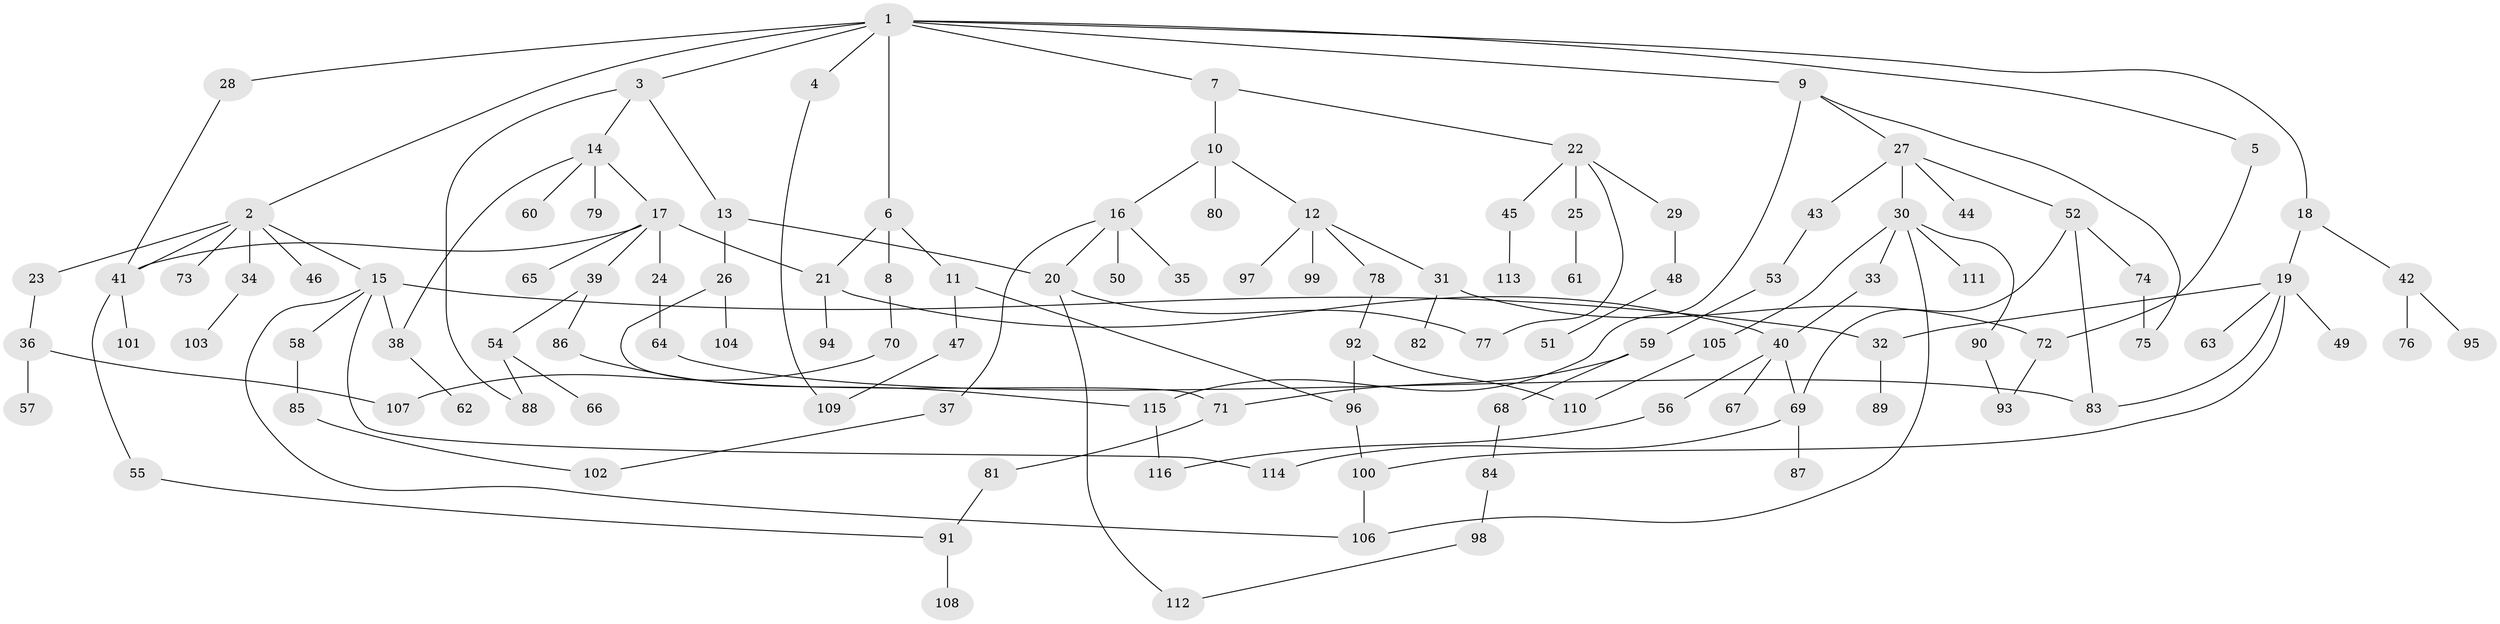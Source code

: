// Generated by graph-tools (version 1.1) at 2025/49/03/09/25 03:49:21]
// undirected, 116 vertices, 144 edges
graph export_dot {
graph [start="1"]
  node [color=gray90,style=filled];
  1;
  2;
  3;
  4;
  5;
  6;
  7;
  8;
  9;
  10;
  11;
  12;
  13;
  14;
  15;
  16;
  17;
  18;
  19;
  20;
  21;
  22;
  23;
  24;
  25;
  26;
  27;
  28;
  29;
  30;
  31;
  32;
  33;
  34;
  35;
  36;
  37;
  38;
  39;
  40;
  41;
  42;
  43;
  44;
  45;
  46;
  47;
  48;
  49;
  50;
  51;
  52;
  53;
  54;
  55;
  56;
  57;
  58;
  59;
  60;
  61;
  62;
  63;
  64;
  65;
  66;
  67;
  68;
  69;
  70;
  71;
  72;
  73;
  74;
  75;
  76;
  77;
  78;
  79;
  80;
  81;
  82;
  83;
  84;
  85;
  86;
  87;
  88;
  89;
  90;
  91;
  92;
  93;
  94;
  95;
  96;
  97;
  98;
  99;
  100;
  101;
  102;
  103;
  104;
  105;
  106;
  107;
  108;
  109;
  110;
  111;
  112;
  113;
  114;
  115;
  116;
  1 -- 2;
  1 -- 3;
  1 -- 4;
  1 -- 5;
  1 -- 6;
  1 -- 7;
  1 -- 9;
  1 -- 18;
  1 -- 28;
  2 -- 15;
  2 -- 23;
  2 -- 34;
  2 -- 46;
  2 -- 73;
  2 -- 41;
  3 -- 13;
  3 -- 14;
  3 -- 88;
  4 -- 109;
  5 -- 72;
  6 -- 8;
  6 -- 11;
  6 -- 21;
  7 -- 10;
  7 -- 22;
  8 -- 70;
  9 -- 27;
  9 -- 75;
  9 -- 115;
  10 -- 12;
  10 -- 16;
  10 -- 80;
  11 -- 47;
  11 -- 96;
  12 -- 31;
  12 -- 78;
  12 -- 97;
  12 -- 99;
  13 -- 20;
  13 -- 26;
  14 -- 17;
  14 -- 38;
  14 -- 60;
  14 -- 79;
  15 -- 58;
  15 -- 106;
  15 -- 114;
  15 -- 38;
  15 -- 32;
  16 -- 35;
  16 -- 37;
  16 -- 50;
  16 -- 20;
  17 -- 24;
  17 -- 39;
  17 -- 65;
  17 -- 21;
  17 -- 41;
  18 -- 19;
  18 -- 42;
  19 -- 32;
  19 -- 49;
  19 -- 63;
  19 -- 83;
  19 -- 100;
  20 -- 112;
  20 -- 77;
  21 -- 94;
  21 -- 40;
  22 -- 25;
  22 -- 29;
  22 -- 45;
  22 -- 77;
  23 -- 36;
  24 -- 64;
  25 -- 61;
  26 -- 104;
  26 -- 71;
  27 -- 30;
  27 -- 43;
  27 -- 44;
  27 -- 52;
  28 -- 41;
  29 -- 48;
  30 -- 33;
  30 -- 90;
  30 -- 105;
  30 -- 111;
  30 -- 106;
  31 -- 72;
  31 -- 82;
  32 -- 89;
  33 -- 40;
  34 -- 103;
  36 -- 57;
  36 -- 107;
  37 -- 102;
  38 -- 62;
  39 -- 54;
  39 -- 86;
  40 -- 56;
  40 -- 67;
  40 -- 69;
  41 -- 55;
  41 -- 101;
  42 -- 76;
  42 -- 95;
  43 -- 53;
  45 -- 113;
  47 -- 109;
  48 -- 51;
  52 -- 74;
  52 -- 83;
  52 -- 69;
  53 -- 59;
  54 -- 66;
  54 -- 88;
  55 -- 91;
  56 -- 116;
  58 -- 85;
  59 -- 68;
  59 -- 71;
  64 -- 83;
  68 -- 84;
  69 -- 87;
  69 -- 114;
  70 -- 107;
  71 -- 81;
  72 -- 93;
  74 -- 75;
  78 -- 92;
  81 -- 91;
  84 -- 98;
  85 -- 102;
  86 -- 115;
  90 -- 93;
  91 -- 108;
  92 -- 110;
  92 -- 96;
  96 -- 100;
  98 -- 112;
  100 -- 106;
  105 -- 110;
  115 -- 116;
}
